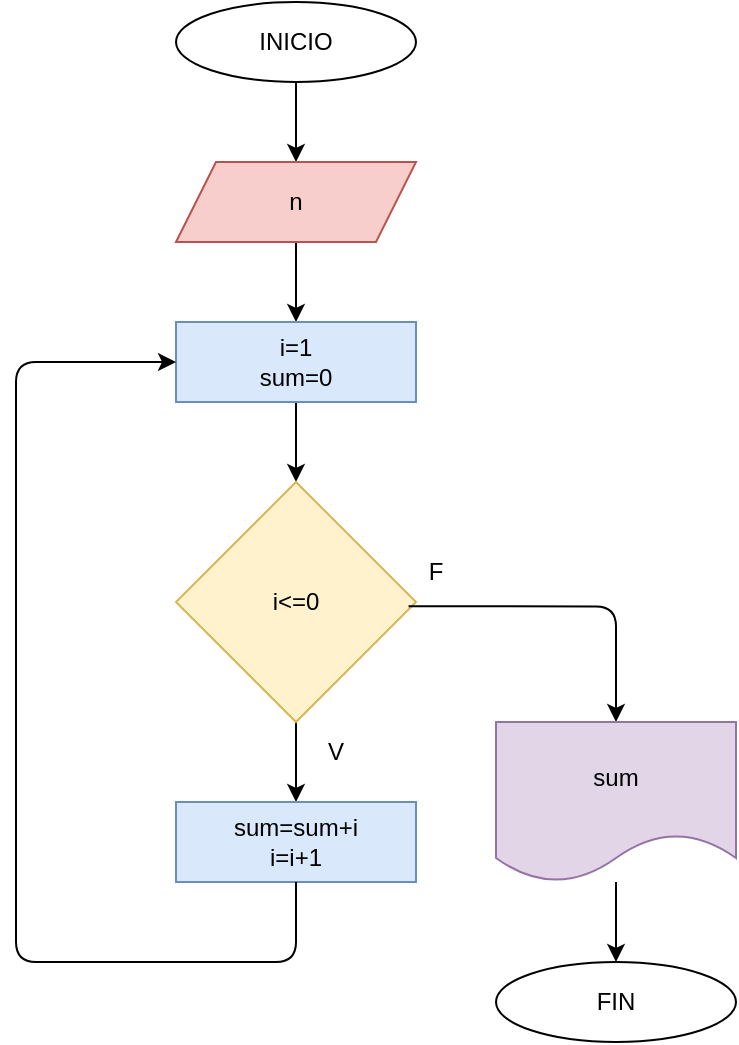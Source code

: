 <mxfile>
    <diagram id="IaT7m3LSwmkvlHWjVfK5" name="Page-1">
        <mxGraphModel dx="813" dy="1767" grid="1" gridSize="10" guides="1" tooltips="1" connect="1" arrows="1" fold="1" page="1" pageScale="1" pageWidth="827" pageHeight="1169" math="0" shadow="0">
            <root>
                <mxCell id="0"/>
                <mxCell id="1" parent="0"/>
                <mxCell id="4" value="" style="edgeStyle=none;html=1;" edge="1" parent="1" source="2" target="3">
                    <mxGeometry relative="1" as="geometry"/>
                </mxCell>
                <mxCell id="2" value="INICIO" style="ellipse;whiteSpace=wrap;html=1;" vertex="1" parent="1">
                    <mxGeometry x="360" y="-1120" width="120" height="40" as="geometry"/>
                </mxCell>
                <mxCell id="6" value="" style="edgeStyle=none;html=1;" edge="1" parent="1" source="3" target="5">
                    <mxGeometry relative="1" as="geometry"/>
                </mxCell>
                <mxCell id="3" value="n" style="shape=parallelogram;perimeter=parallelogramPerimeter;whiteSpace=wrap;html=1;fixedSize=1;fillColor=#f8cecc;strokeColor=#b85450;" vertex="1" parent="1">
                    <mxGeometry x="360" y="-1040" width="120" height="40" as="geometry"/>
                </mxCell>
                <mxCell id="8" value="" style="edgeStyle=none;html=1;" edge="1" parent="1" source="5" target="7">
                    <mxGeometry relative="1" as="geometry"/>
                </mxCell>
                <mxCell id="5" value="i=1&lt;br&gt;sum=0" style="whiteSpace=wrap;html=1;fillColor=#dae8fc;strokeColor=#6c8ebf;" vertex="1" parent="1">
                    <mxGeometry x="360" y="-960" width="120" height="40" as="geometry"/>
                </mxCell>
                <mxCell id="10" value="" style="edgeStyle=none;html=1;" edge="1" parent="1" source="7" target="9">
                    <mxGeometry relative="1" as="geometry"/>
                </mxCell>
                <mxCell id="7" value="i&amp;lt;=0" style="rhombus;whiteSpace=wrap;html=1;fillColor=#fff2cc;strokeColor=#d6b656;" vertex="1" parent="1">
                    <mxGeometry x="360" y="-880" width="120" height="120" as="geometry"/>
                </mxCell>
                <mxCell id="9" value="sum=sum+i&lt;br&gt;i=i+1" style="whiteSpace=wrap;html=1;fillColor=#dae8fc;strokeColor=#6c8ebf;" vertex="1" parent="1">
                    <mxGeometry x="360" y="-720" width="120" height="40" as="geometry"/>
                </mxCell>
                <mxCell id="14" value="" style="endArrow=classic;html=1;exitX=0.5;exitY=1;exitDx=0;exitDy=0;entryX=0;entryY=0.5;entryDx=0;entryDy=0;" edge="1" parent="1" source="9" target="5">
                    <mxGeometry width="50" height="50" relative="1" as="geometry">
                        <mxPoint x="330" y="-670" as="sourcePoint"/>
                        <mxPoint x="280" y="-940" as="targetPoint"/>
                        <Array as="points">
                            <mxPoint x="420" y="-640"/>
                            <mxPoint x="280" y="-640"/>
                            <mxPoint x="280" y="-940"/>
                        </Array>
                    </mxGeometry>
                </mxCell>
                <mxCell id="16" value="V" style="text;html=1;strokeColor=none;fillColor=none;align=center;verticalAlign=middle;whiteSpace=wrap;rounded=0;" vertex="1" parent="1">
                    <mxGeometry x="410" y="-760" width="60" height="30" as="geometry"/>
                </mxCell>
                <mxCell id="17" value="F" style="text;html=1;strokeColor=none;fillColor=none;align=center;verticalAlign=middle;whiteSpace=wrap;rounded=0;" vertex="1" parent="1">
                    <mxGeometry x="460" y="-850" width="60" height="30" as="geometry"/>
                </mxCell>
                <mxCell id="18" value="" style="edgeStyle=segmentEdgeStyle;endArrow=classic;html=1;exitX=0.969;exitY=0.518;exitDx=0;exitDy=0;exitPerimeter=0;entryX=0.5;entryY=0;entryDx=0;entryDy=0;" edge="1" parent="1" source="7" target="19">
                    <mxGeometry width="50" height="50" relative="1" as="geometry">
                        <mxPoint x="330" y="-730" as="sourcePoint"/>
                        <mxPoint x="560" y="-760" as="targetPoint"/>
                        <Array as="points">
                            <mxPoint x="580" y="-818"/>
                        </Array>
                    </mxGeometry>
                </mxCell>
                <mxCell id="21" value="" style="edgeStyle=none;html=1;" edge="1" parent="1" source="19" target="20">
                    <mxGeometry relative="1" as="geometry"/>
                </mxCell>
                <mxCell id="19" value="sum" style="shape=document;whiteSpace=wrap;html=1;boundedLbl=1;fillColor=#e1d5e7;strokeColor=#9673a6;" vertex="1" parent="1">
                    <mxGeometry x="520" y="-760" width="120" height="80" as="geometry"/>
                </mxCell>
                <mxCell id="20" value="FIN" style="ellipse;whiteSpace=wrap;html=1;" vertex="1" parent="1">
                    <mxGeometry x="520" y="-640" width="120" height="40" as="geometry"/>
                </mxCell>
            </root>
        </mxGraphModel>
    </diagram>
</mxfile>
